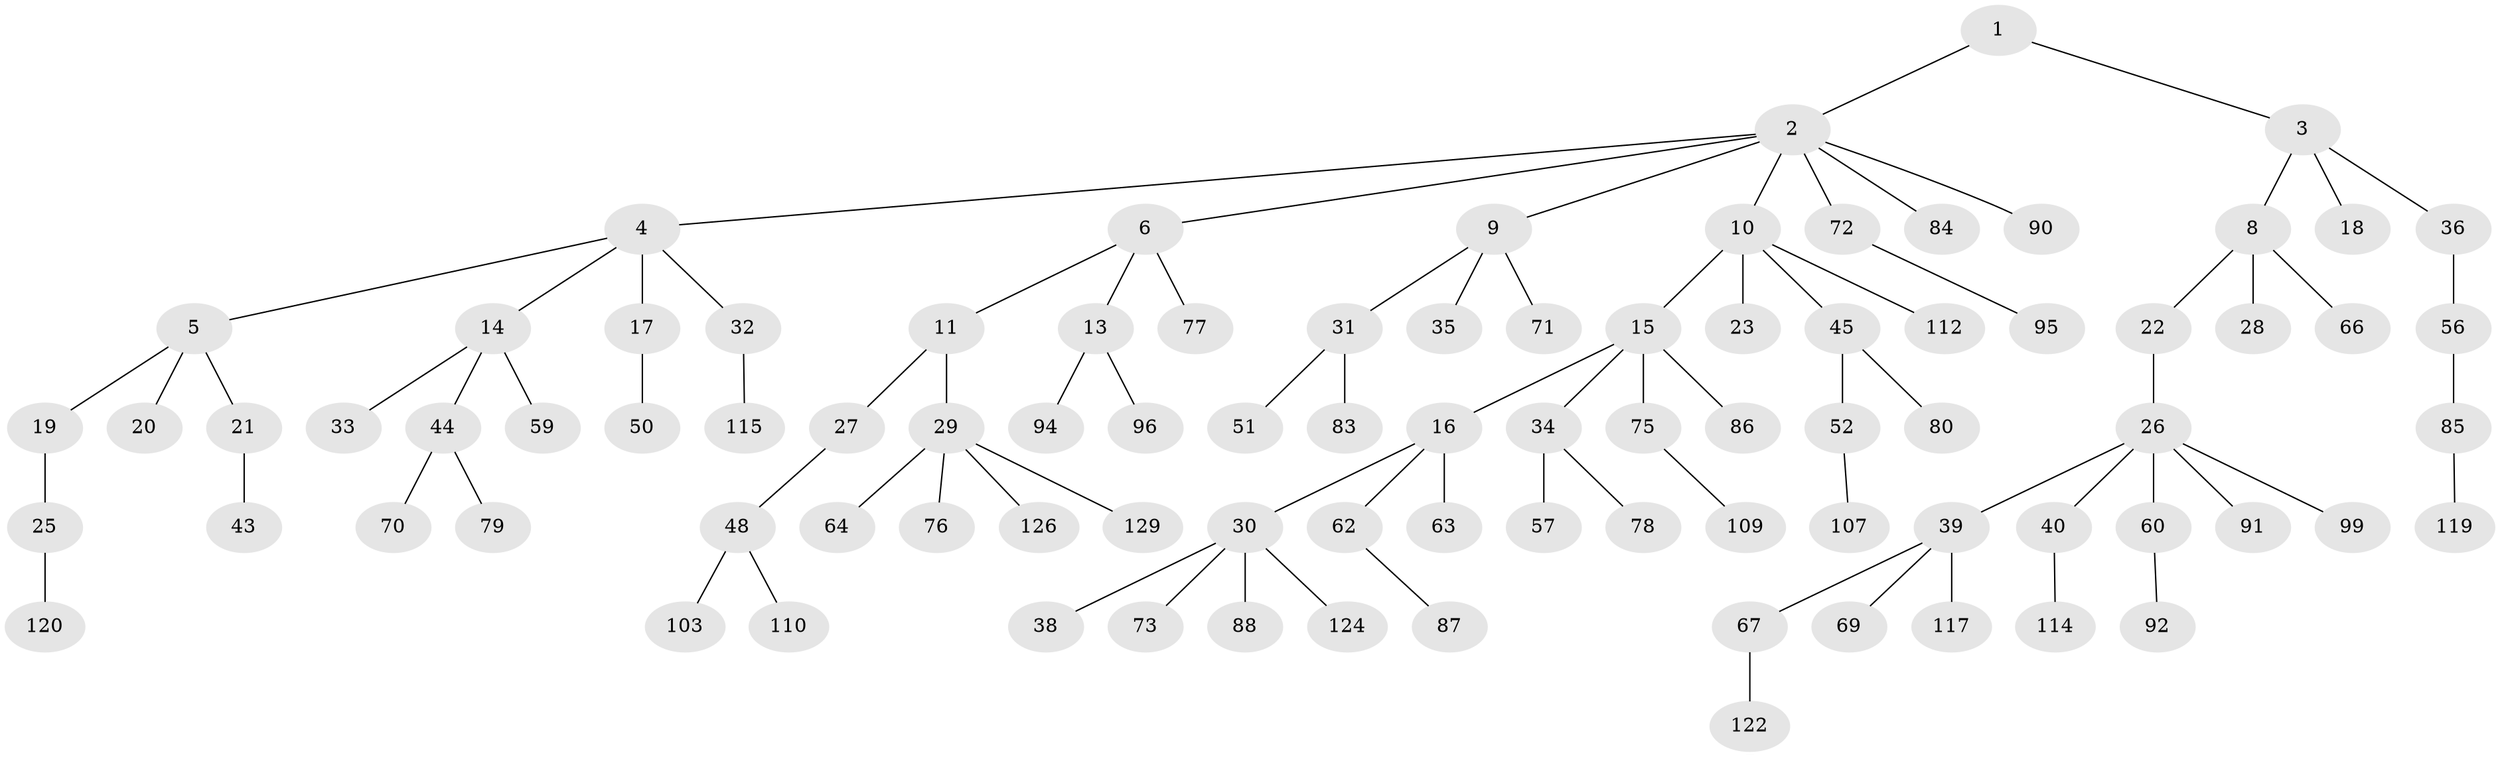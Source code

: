 // original degree distribution, {3: 0.13076923076923078, 7: 0.007692307692307693, 5: 0.05384615384615385, 4: 0.06153846153846154, 2: 0.23846153846153847, 6: 0.007692307692307693, 1: 0.5}
// Generated by graph-tools (version 1.1) at 2025/42/03/06/25 10:42:02]
// undirected, 90 vertices, 89 edges
graph export_dot {
graph [start="1"]
  node [color=gray90,style=filled];
  1 [super="+108"];
  2 [super="+61"];
  3 [super="+53"];
  4 [super="+12"];
  5 [super="+7"];
  6 [super="+42"];
  8 [super="+82"];
  9 [super="+41"];
  10 [super="+89"];
  11 [super="+101"];
  13 [super="+37"];
  14 [super="+24"];
  15 [super="+65"];
  16 [super="+81"];
  17 [super="+47"];
  18;
  19;
  20;
  21;
  22 [super="+55"];
  23 [super="+116"];
  25;
  26 [super="+68"];
  27 [super="+74"];
  28 [super="+58"];
  29 [super="+49"];
  30 [super="+54"];
  31;
  32 [super="+100"];
  33;
  34;
  35;
  36 [super="+130"];
  38;
  39 [super="+104"];
  40 [super="+111"];
  43 [super="+93"];
  44 [super="+46"];
  45 [super="+118"];
  48 [super="+102"];
  50;
  51;
  52;
  56;
  57;
  59;
  60;
  62;
  63;
  64;
  66 [super="+123"];
  67 [super="+98"];
  69 [super="+106"];
  70;
  71;
  72;
  73;
  75;
  76;
  77;
  78 [super="+105"];
  79;
  80 [super="+121"];
  83 [super="+97"];
  84;
  85 [super="+128"];
  86;
  87;
  88;
  90;
  91;
  92;
  94 [super="+113"];
  95;
  96;
  99;
  103;
  107 [super="+127"];
  109;
  110;
  112;
  114;
  115 [super="+125"];
  117;
  119;
  120;
  122;
  124;
  126;
  129;
  1 -- 2;
  1 -- 3;
  2 -- 4;
  2 -- 6;
  2 -- 9;
  2 -- 10;
  2 -- 84;
  2 -- 72;
  2 -- 90;
  3 -- 8;
  3 -- 18;
  3 -- 36;
  4 -- 5;
  4 -- 17;
  4 -- 32;
  4 -- 14;
  5 -- 19;
  5 -- 21;
  5 -- 20;
  6 -- 11;
  6 -- 13;
  6 -- 77;
  8 -- 22;
  8 -- 28;
  8 -- 66;
  9 -- 31;
  9 -- 35;
  9 -- 71;
  10 -- 15;
  10 -- 23;
  10 -- 45;
  10 -- 112;
  11 -- 27;
  11 -- 29;
  13 -- 94;
  13 -- 96;
  14 -- 33;
  14 -- 59;
  14 -- 44;
  15 -- 16;
  15 -- 34;
  15 -- 75;
  15 -- 86;
  16 -- 30;
  16 -- 62;
  16 -- 63;
  17 -- 50;
  19 -- 25;
  21 -- 43;
  22 -- 26;
  25 -- 120;
  26 -- 39;
  26 -- 40;
  26 -- 60;
  26 -- 91;
  26 -- 99;
  27 -- 48;
  29 -- 76;
  29 -- 64;
  29 -- 129;
  29 -- 126;
  30 -- 38;
  30 -- 73;
  30 -- 88;
  30 -- 124;
  31 -- 51;
  31 -- 83;
  32 -- 115;
  34 -- 57;
  34 -- 78;
  36 -- 56;
  39 -- 67;
  39 -- 69;
  39 -- 117;
  40 -- 114;
  44 -- 70;
  44 -- 79;
  45 -- 52;
  45 -- 80;
  48 -- 110;
  48 -- 103;
  52 -- 107;
  56 -- 85;
  60 -- 92;
  62 -- 87;
  67 -- 122;
  72 -- 95;
  75 -- 109;
  85 -- 119;
}
